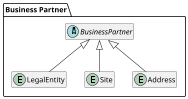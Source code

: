 @startuml business-partner-simple

skinparam dpi 50

package "Business Partner" {
  entity LegalEntity {}
  
  entity Site {}

  entity Address {}
  
  abstract class BusinessPartner {}

  LegalEntity -u-|> BusinessPartner
  Site -u-|> BusinessPartner
  Address -u-|> BusinessPartner
}

hide members
@enduml